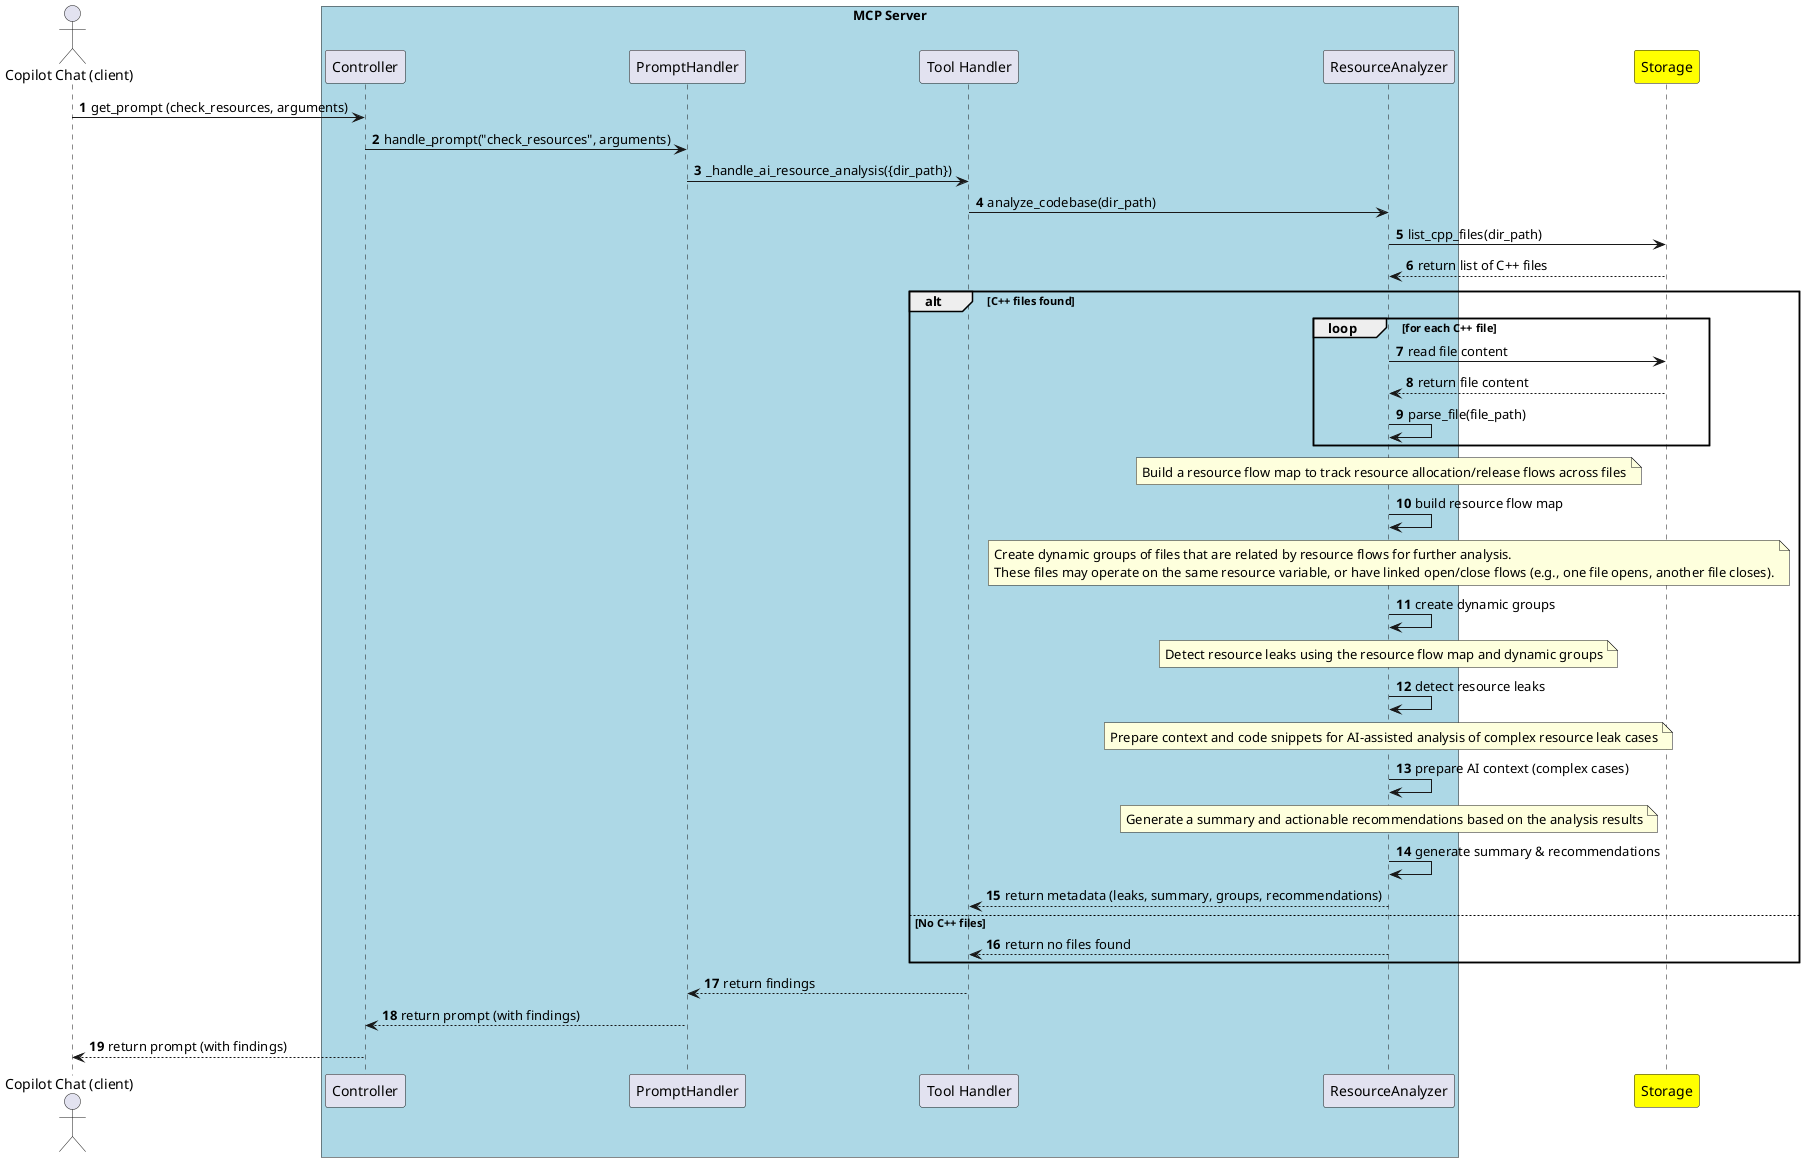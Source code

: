 @startuml
' Step 10: For each C++ file, read its content
' Step 11: Parse each file to extract resource operations (open/close, etc.)
' Step 12: Build a resource flow map to track resource allocation/release flows across files
' Step 13: Create dynamic groups of files related by resource flows
' Step 14: Detect resource leaks based on the resource flow map and groups
' Step 15: Prepare AI context for complex resource leak cases
' Step 16: Generate summary and actionable recommendations
actor "Copilot Chat (client)" as copilot
box "MCP Server" #LightBlue
  participant "Controller" as controller
  participant "PromptHandler" as promptHandler
  participant "Tool Handler" as toolHandler
  participant "ResourceAnalyzer" as resourceAnalyzer
end box
participant "Storage" as storage #yellow

autonumber
copilot -> controller : get_prompt (check_resources, arguments)
controller -> promptHandler : handle_prompt("check_resources", arguments)
promptHandler -> toolHandler : _handle_ai_resource_analysis({dir_path})
toolHandler -> resourceAnalyzer : analyze_codebase(dir_path)
resourceAnalyzer -> storage : list_cpp_files(dir_path)
storage --> resourceAnalyzer : return list of C++ files
alt C++ files found
  loop for each C++ file
    ' Step 10: For each C++ file, read its content
    resourceAnalyzer -> storage : read file content
    storage --> resourceAnalyzer : return file content
    ' Step 11: Parse each file to extract resource operations (open/close, etc.)
    resourceAnalyzer -> resourceAnalyzer : parse_file(file_path)
  end
  ' Step 12: Build a resource flow map to track resource allocation/release flows across files
  note over resourceAnalyzer
     Build a resource flow map to track resource allocation/release flows across files
  end note
  resourceAnalyzer -> resourceAnalyzer : build resource flow map

  ' Step 13: Create dynamic groups of files related by resource flows
  note over resourceAnalyzer
     Create dynamic groups of files that are related by resource flows for further analysis.
     These files may operate on the same resource variable, or have linked open/close flows (e.g., one file opens, another file closes).
  end note
  resourceAnalyzer -> resourceAnalyzer : create dynamic groups

  ' Step 14: Detect resource leaks based on the resource flow map and groups
  note over resourceAnalyzer
     Detect resource leaks using the resource flow map and dynamic groups
  end note
  resourceAnalyzer -> resourceAnalyzer : detect resource leaks

  ' Step 15: Prepare AI context for complex resource leak cases
  note over resourceAnalyzer
     Prepare context and code snippets for AI-assisted analysis of complex resource leak cases
  end note
  resourceAnalyzer -> resourceAnalyzer : prepare AI context (complex cases)

  ' Step 16: Generate summary and actionable recommendations
  note over resourceAnalyzer
     Generate a summary and actionable recommendations based on the analysis results
  end note
  resourceAnalyzer -> resourceAnalyzer : generate summary & recommendations
  resourceAnalyzer --> toolHandler : return metadata (leaks, summary, groups, recommendations)
else No C++ files
  resourceAnalyzer --> toolHandler : return no files found
end
toolHandler --> promptHandler : return findings
promptHandler --> controller : return prompt (with findings)
controller --> copilot : return prompt (with findings)
@enduml
